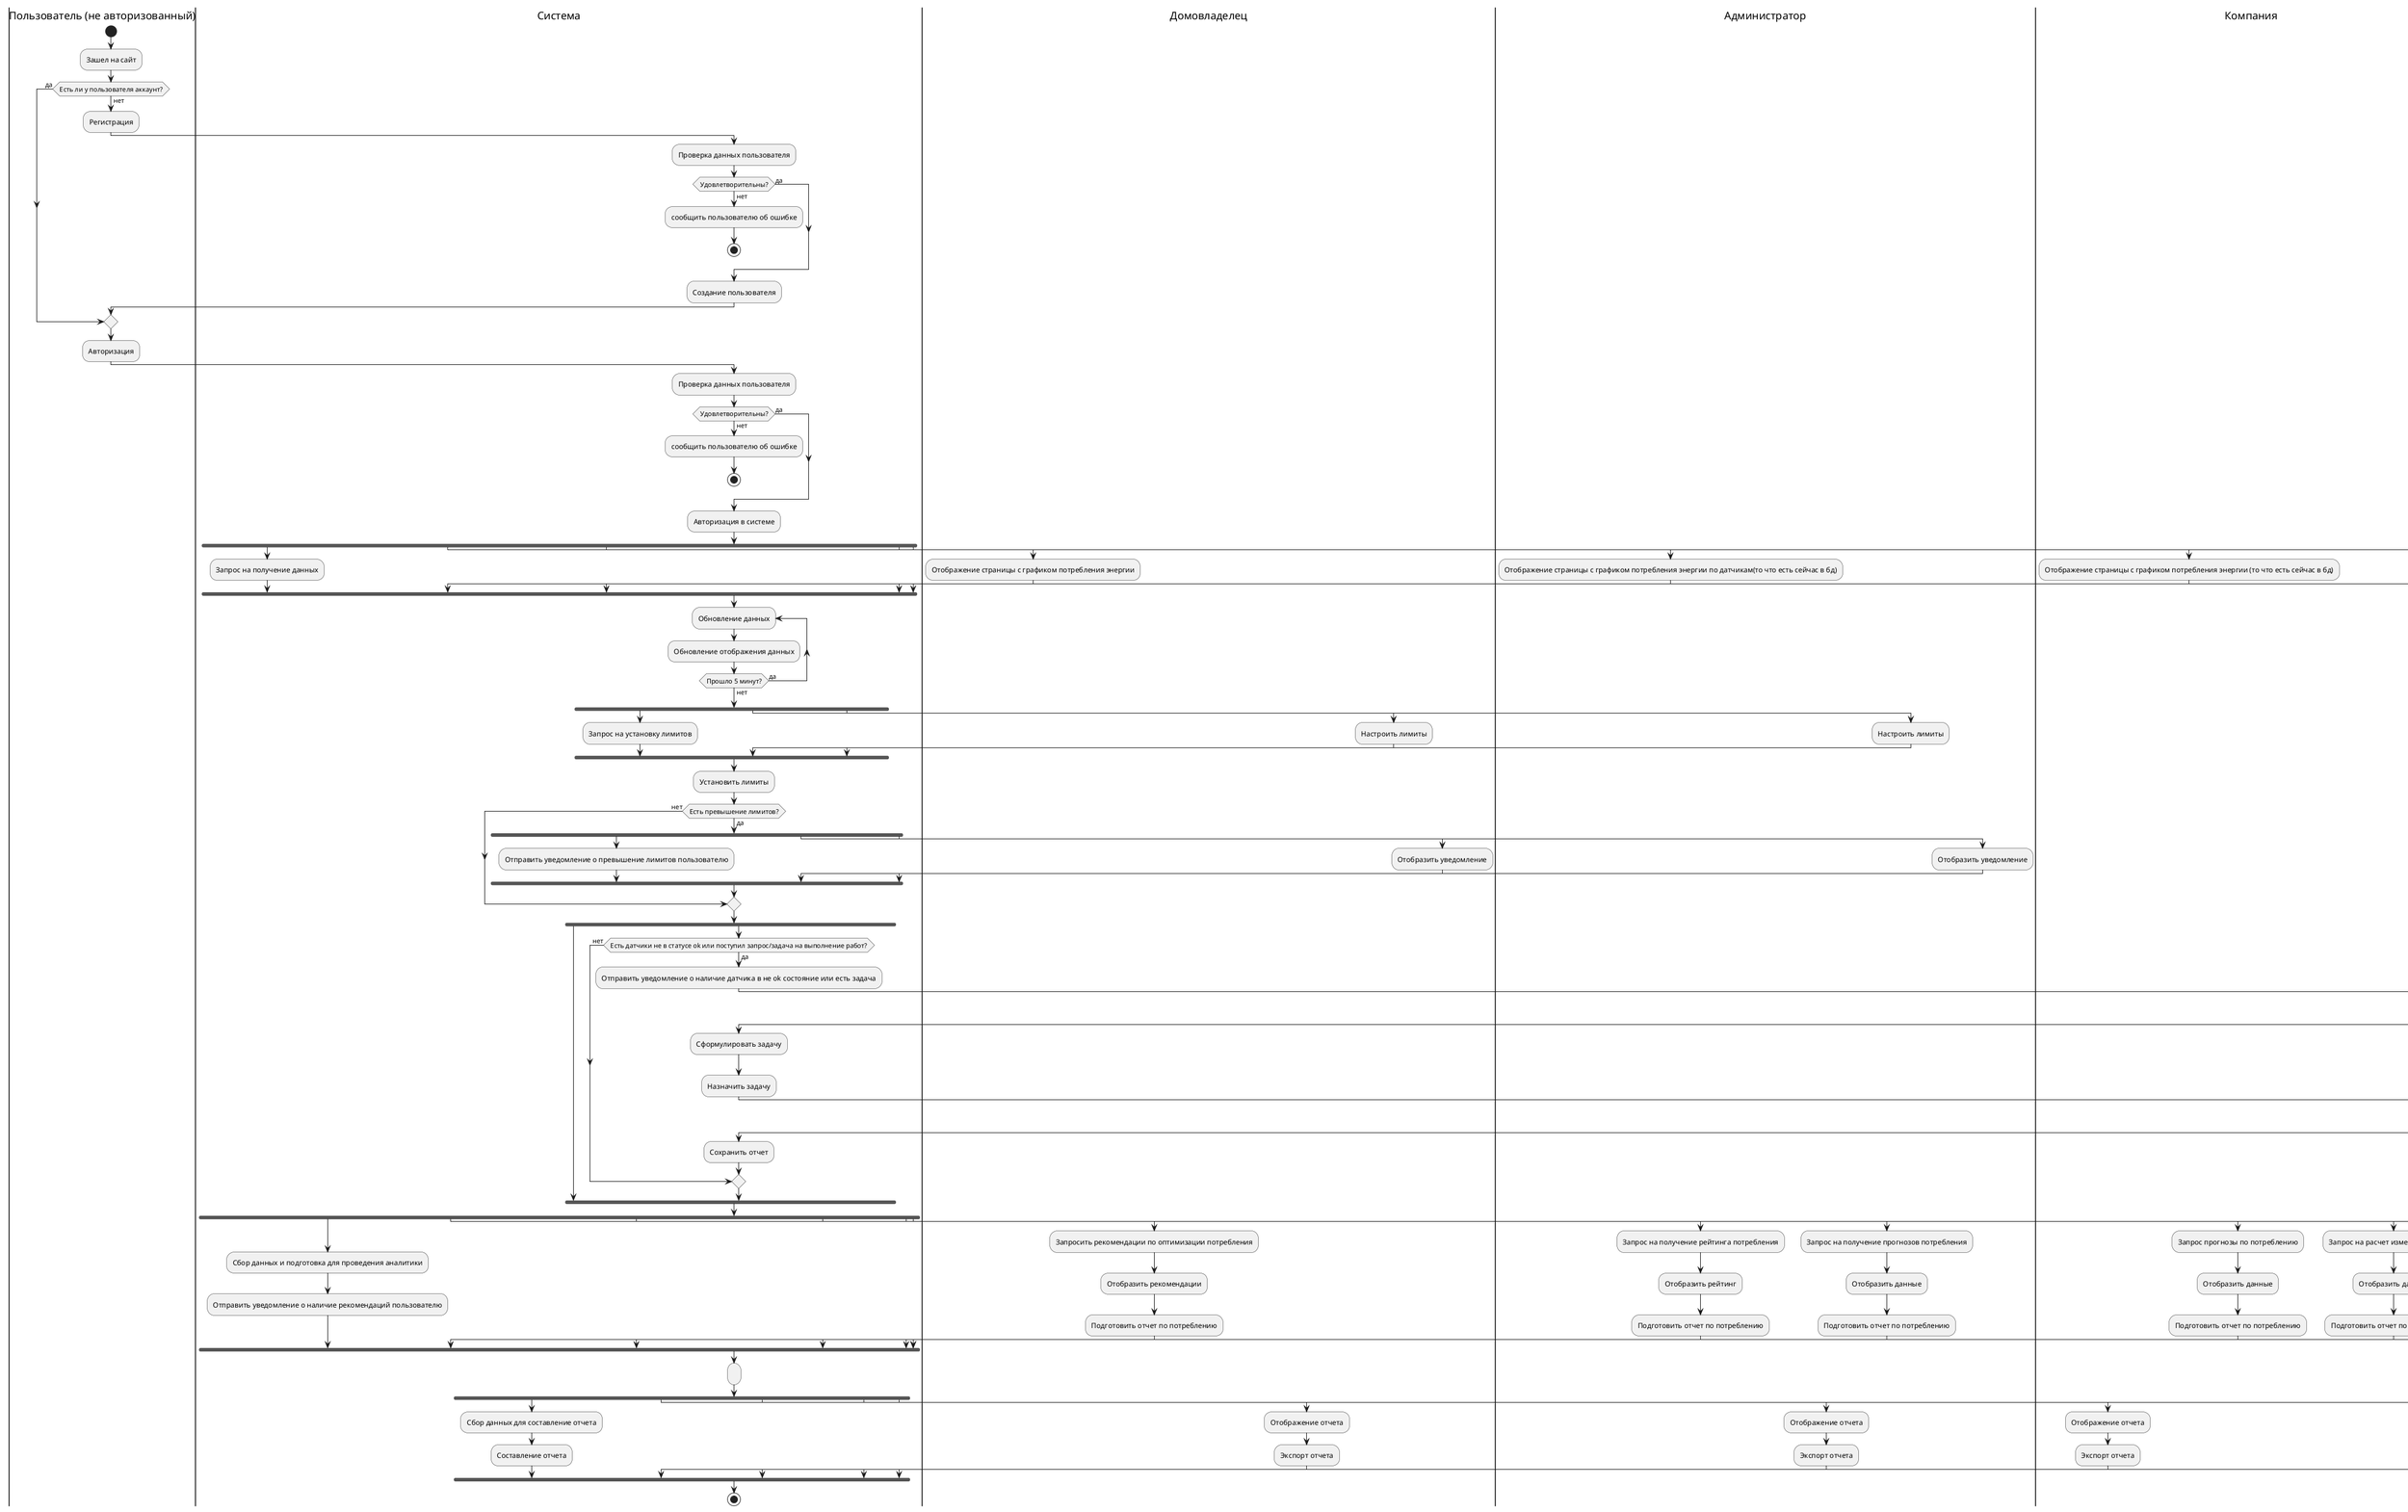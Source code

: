 @startuml Основной процесс взаимодействия (new)

|Пользователь (не авторизованный)|
start 
:Зашел на сайт;

if (Есть ли у пользователя аккаунт?) then (нет)
    :Регистрация;

    |Система|
    :Проверка данных пользователя;
    if (Удовлетворительны?) then (нет)
        :сообщить пользователю об ошибке;
        stop
    else (да)  
    endif
    :Создание пользователя;
else (да)  
endif

|Пользователь (не авторизованный)|
:Авторизация;

|Система|
:Проверка данных пользователя;
    if (Удовлетворительны?) then (нет)
        :сообщить пользователю об ошибке;
        stop
    else (да)  
    endif
:Авторизация в системе;


'------------------------------ Отображение данных
|Система|
fork
:Запрос на получение данных;

|Домовладелец|
fork again
:Отображение страницы с графиком потребления энергии;

|Администратор| 
fork again
:Отображение страницы с графиком потребления энергии по датчикам(то что есть сейчас в бд);

|Компания| 
fork again
:Отображение страницы с графиком потребления энергии (то что есть сейчас в бд);

|Тех персонал|
fork again
:Отобразить страницу с прекрепленными к нему датчиками и их состояниями;

|Система|
end fork

repeat :Обновление данных;
:Обновление отображения данных;
repeat while (Прошло 5 минут?) is (да) not (нет)


'------------------------------ Установка лимитов
|Система|
fork
:Запрос на установку лимитов;

|Домовладелец|
fork again
:Настроить лимиты;

|Администратор|
fork again
:Настроить лимиты;

|Система|
end fork
:Установить лимиты;

if (Есть превышение лимитов?) then (нет)
else (да)
    '------------------------------ Отправка уведомлений
    |Система|
    fork  
    :Отправить уведомление о превышение лимитов пользователю;

    |Домовладелец|
    fork again
    :Отобразить уведомление;

    |Администратор|
    fork again
    :Отобразить уведомление;

    |Система|
    end fork
endif

    
|Система|
fork 
|Тех персонал| 
fork again
|Система|
if (Есть датчики не в статусе ok или поступил запрос/задача на выполнение работ?) then (нет)
else (да)  
    |Система|
    :Отправить уведомление о наличие датчика в не ok состояние или есть задача;

    |Тех персонал|
    :Отобразить уведомление;

    |Система|
    :Сформулировать задачу;
    :Назначить задачу;
    
    |Тех персонал|
    :Прикрепить отчет о выполнение задачи;
    
    |Система|
    :Сохранить отчет;
endif
end fork

'------------------------------ Аналитика
|Система|
fork
:Сбор данных и подготовка для проведения аналитики;
:Отправить уведомление о наличие рекомендаций пользователю;

|Домовладелец|
fork again
:Запросить рекомендации по оптимизации потребления;
:Отобразить рекомендации;
:Подготовить отчет по потреблению;

|Администратор| 
fork again
:Запрос на получение рейтинга потребления;
:Отобразить рейтинг;
:Подготовить отчет по потреблению;
fork again
:Запрос на получение прогнозов потребления;
:Отобразить данные;
:Подготовить отчет по потреблению;

|Компания| 
fork again
:Запрос прогнозы по потреблению;
:Отобразить данные;
:Подготовить отчет по потреблению;
fork again
:Запрос на расчет изменению тарифа;
:Отобразить данные;
:Подготовить отчет по потреблению;

|Тех персонал|
fork again
:Подготовить отчета о состояние приборов;

|Система|
end fork
:;


'------------------------------ Отчет
|Система|
fork
:Сбор данных для составление отчета;
:Составление отчета;

|Домовладелец|
fork again
:Отображение отчета;
:Экспорт отчета;

|Администратор| 
fork again
:Отображение отчета;
:Экспорт отчета;

|Компания| 
fork again
:Отображение отчета;
:Экспорт отчета;

|Тех персонал|
fork again
:Отображение отчета;
:Экспорт отчета;


|Система|
end fork
stop
@enduml